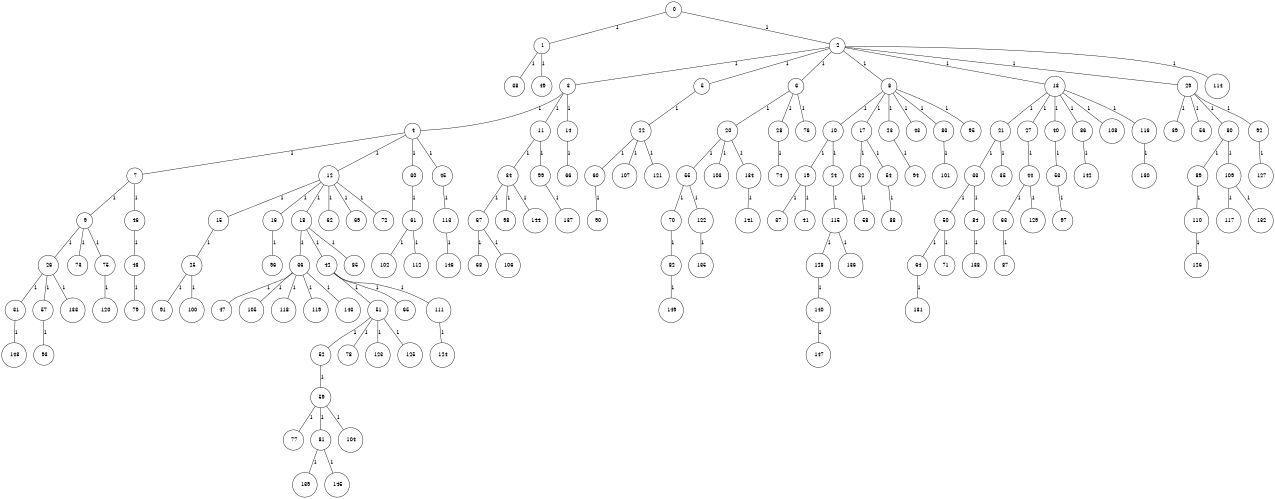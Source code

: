 graph G {
size="8.5,11;"
ratio = "expand;"
fixedsize="true;"
overlap="scale;"
node[shape=circle,width=.12,hight=.12,fontsize=12]
edge[fontsize=12]

0[label=" 0" color=black, pos="1.886177,0.23990544!"];
1[label=" 1" color=black, pos="2.944181,2.3918224!"];
2[label=" 2" color=black, pos="0.46091121,0.43134264!"];
3[label=" 3" color=black, pos="1.8132742,0.063773582!"];
4[label=" 4" color=black, pos="1.9228063,2.359149!"];
5[label=" 5" color=black, pos="1.1379742,0.70676955!"];
6[label=" 6" color=black, pos="1.9672056,1.5790336!"];
7[label=" 7" color=black, pos="2.8272914,2.6940743!"];
8[label=" 8" color=black, pos="2.4590471,0.71805687!"];
9[label=" 9" color=black, pos="0.20375564,1.7712447!"];
10[label=" 10" color=black, pos="2.9426721,0.076448141!"];
11[label=" 11" color=black, pos="0.17025885,0.49698742!"];
12[label=" 12" color=black, pos="2.4384915,0.0089689372!"];
13[label=" 13" color=black, pos="0.41095688,0.32575421!"];
14[label=" 14" color=black, pos="2.8561512,2.8823898!"];
15[label=" 15" color=black, pos="1.7375071,1.396911!"];
16[label=" 16" color=black, pos="2.5104438,0.59978227!"];
17[label=" 17" color=black, pos="1.2248472,1.3788663!"];
18[label=" 18" color=black, pos="1.5736142,2.9234655!"];
19[label=" 19" color=black, pos="0.59553613,1.8369383!"];
20[label=" 20" color=black, pos="1.2765893,2.6104934!"];
21[label=" 21" color=black, pos="2.5616457,2.0657086!"];
22[label=" 22" color=black, pos="2.8410355,0.10123945!"];
23[label=" 23" color=black, pos="1.5245625,0.77509673!"];
24[label=" 24" color=black, pos="1.6131183,2.7492057!"];
25[label=" 25" color=black, pos="1.7459059,2.0054847!"];
26[label=" 26" color=black, pos="2.5833863,2.0633933!"];
27[label=" 27" color=black, pos="2.3494031,1.2129501!"];
28[label=" 28" color=black, pos="1.7462387,2.3135385!"];
29[label=" 29" color=black, pos="2.7596912,0.72568128!"];
30[label=" 30" color=black, pos="0.32734553,1.1792692!"];
31[label=" 31" color=black, pos="0.32507119,2.8869143!"];
32[label=" 32" color=black, pos="1.3292449,1.776155!"];
33[label=" 33" color=black, pos="1.7641919,0.39467102!"];
34[label=" 34" color=black, pos="2.7105899,0.52650075!"];
35[label=" 35" color=black, pos="0.3583958,2.6859853!"];
36[label=" 36" color=black, pos="2.5628944,0.41251892!"];
37[label=" 37" color=black, pos="0.37877088,0.92331225!"];
38[label=" 38" color=black, pos="2.9651209,0.55802444!"];
39[label=" 39" color=black, pos="2.0569474,1.2283816!"];
40[label=" 40" color=black, pos="1.0810587,1.4613431!"];
41[label=" 41" color=black, pos="2.7861763,1.1928289!"];
42[label=" 42" color=black, pos="2.3140784,2.5567592!"];
43[label=" 43" color=black, pos="0.45878055,2.7771087!"];
44[label=" 44" color=black, pos="1.2422683,1.3442606!"];
45[label=" 45" color=black, pos="0.32782783,0.32715556!"];
46[label=" 46" color=black, pos="1.3701543,0.58314087!"];
47[label=" 47" color=black, pos="1.3301187,0.81329392!"];
48[label=" 48" color=black, pos="1.8160591,2.2564281!"];
49[label=" 49" color=black, pos="2.1306511,1.0990017!"];
50[label=" 50" color=black, pos="0.16858664,0.11720372!"];
51[label=" 51" color=black, pos="0.89850539,0.64904219!"];
52[label=" 52" color=black, pos="1.0839401,2.7618128!"];
53[label=" 53" color=black, pos="1.2608757,2.7047166!"];
54[label=" 54" color=black, pos="1.9741484,2.0581316!"];
55[label=" 55" color=black, pos="2.09938,0.71544453!"];
56[label=" 56" color=black, pos="2.1460626,0.51767461!"];
57[label=" 57" color=black, pos="0.4211296,2.7214432!"];
58[label=" 58" color=black, pos="2.2724372,0.21708343!"];
59[label=" 59" color=black, pos="0.73295936,1.3117163!"];
60[label=" 60" color=black, pos="2.8594284,0.22866731!"];
61[label=" 61" color=black, pos="0.16249746,1.7513341!"];
62[label=" 62" color=black, pos="2.2212415,1.4409129!"];
63[label=" 63" color=black, pos="1.6808912,1.2360606!"];
64[label=" 64" color=black, pos="0.12823006,1.1036675!"];
65[label=" 65" color=black, pos="0.37041153,0.1390759!"];
66[label=" 66" color=black, pos="2.6637576,2.8137914!"];
67[label=" 67" color=black, pos="2.222285,0.21361641!"];
68[label=" 68" color=black, pos="2.1990367,2.2020175!"];
69[label=" 69" color=black, pos="2.3756677,1.49818!"];
70[label=" 70" color=black, pos="0.76281721,0.91753059!"];
71[label=" 71" color=black, pos="2.0954504,2.2706622!"];
72[label=" 72" color=black, pos="1.9073264,2.7730401!"];
73[label=" 73" color=black, pos="2.1994404,0.92058669!"];
74[label=" 74" color=black, pos="1.2682754,2.259915!"];
75[label=" 75" color=black, pos="2.8598857,2.5722737!"];
76[label=" 76" color=black, pos="0.91581517,0.42045669!"];
77[label=" 77" color=black, pos="1.7276427,1.888392!"];
78[label=" 78" color=black, pos="1.8577297,0.93416834!"];
79[label=" 79" color=black, pos="2.9595138,2.1768605!"];
80[label=" 80" color=black, pos="0.57916032,0.14457809!"];
81[label=" 81" color=black, pos="0.86201666,0.6417988!"];
82[label=" 82" color=black, pos="2.7995429,2.6208523!"];
83[label=" 83" color=black, pos="0.37524529,1.7183511!"];
84[label=" 84" color=black, pos="1.9674172,1.5825433!"];
85[label=" 85" color=black, pos="1.0574445,0.18551977!"];
86[label=" 86" color=black, pos="1.2768579,0.86835421!"];
87[label=" 87" color=black, pos="2.3245187,1.1032118!"];
88[label=" 88" color=black, pos="2.9951154,1.6822798!"];
89[label=" 89" color=black, pos="2.3129547,1.9874241!"];
90[label=" 90" color=black, pos="2.2257924,1.7719261!"];
91[label=" 91" color=black, pos="0.80140244,0.89209816!"];
92[label=" 92" color=black, pos="0.62908494,1.4638795!"];
93[label=" 93" color=black, pos="1.9455768,0.60170356!"];
94[label=" 94" color=black, pos="2.7690874,0.45880623!"];
95[label=" 95" color=black, pos="0.5152725,0.99728512!"];
96[label=" 96" color=black, pos="0.80980789,0.36751991!"];
97[label=" 97" color=black, pos="2.0036434,0.23526008!"];
98[label=" 98" color=black, pos="0.96322038,2.8304735!"];
99[label=" 99" color=black, pos="2.4974634,2.5334425!"];
100[label=" 100" color=black, pos="1.1972132,0.81307775!"];
101[label=" 101" color=black, pos="2.6467212,0.36522453!"];
102[label=" 102" color=black, pos="1.8848391,1.5094147!"];
103[label=" 103" color=black, pos="0.38604877,0.91049946!"];
104[label=" 104" color=black, pos="2.1862647,2.3186192!"];
105[label=" 105" color=black, pos="0.63296335,1.4193441!"];
106[label=" 106" color=black, pos="1.5610655,2.3608065!"];
107[label=" 107" color=black, pos="0.97238931,2.1850772!"];
108[label=" 108" color=black, pos="2.891571,0.3123924!"];
109[label=" 109" color=black, pos="0.41293626,2.9541008!"];
110[label=" 110" color=black, pos="1.5016477,1.6978869!"];
111[label=" 111" color=black, pos="0.97021545,1.0835531!"];
112[label=" 112" color=black, pos="1.8864058,1.3463884!"];
113[label=" 113" color=black, pos="2.9560517,2.1155528!"];
114[label=" 114" color=black, pos="0.01555005,0.57564603!"];
115[label=" 115" color=black, pos="0.37060837,1.1575418!"];
116[label=" 116" color=black, pos="0.75887819,1.8004715!"];
117[label=" 117" color=black, pos="2.1475512,0.4695898!"];
118[label=" 118" color=black, pos="1.2180879,1.5368953!"];
119[label=" 119" color=black, pos="2.7758631,1.3447836!"];
120[label=" 120" color=black, pos="0.022620836,2.181638!"];
121[label=" 121" color=black, pos="2.4569044,0.49578963!"];
122[label=" 122" color=black, pos="2.7735502,1.4603938!"];
123[label=" 123" color=black, pos="1.8321589,1.4063379!"];
124[label=" 124" color=black, pos="1.0878699,0.76285153!"];
125[label=" 125" color=black, pos="0.96138175,2.88462!"];
126[label=" 126" color=black, pos="1.3999181,1.3677731!"];
127[label=" 127" color=black, pos="1.0419638,0.83805004!"];
128[label=" 128" color=black, pos="1.4037286,0.043257132!"];
129[label=" 129" color=black, pos="0.31687885,0.33308754!"];
130[label=" 130" color=black, pos="2.6104824,0.2345876!"];
131[label=" 131" color=black, pos="0.41141706,1.0336784!"];
132[label=" 132" color=black, pos="1.8477349,2.7347081!"];
133[label=" 133" color=black, pos="0.028971257,1.9885863!"];
134[label=" 134" color=black, pos="1.0408434,1.6046705!"];
135[label=" 135" color=black, pos="2.068916,2.1473918!"];
136[label=" 136" color=black, pos="1.4624085,1.3332778!"];
137[label=" 137" color=black, pos="2.7296957,0.86971644!"];
138[label=" 138" color=black, pos="1.4598467,2.7828195!"];
139[label=" 139" color=black, pos="0.74522952,1.3705507!"];
140[label=" 140" color=black, pos="1.6130278,2.402081!"];
141[label=" 141" color=black, pos="2.7245868,1.0708884!"];
142[label=" 142" color=black, pos="0.74702671,0.84823741!"];
143[label=" 143" color=black, pos="0.11827936,1.2885874!"];
144[label=" 144" color=black, pos="1.1862782,2.3599753!"];
145[label=" 145" color=black, pos="1.2882305,2.2561521!"];
146[label=" 146" color=black, pos="1.3339958,2.6193409!"];
147[label=" 147" color=black, pos="0.85546944,2.6721897!"];
148[label=" 148" color=black, pos="1.0951504,2.1104963!"];
149[label=" 149" color=black, pos="0.46493803,1.5851674!"];
0--1[label="1"]
0--2[label="1"]
1--38[label="1"]
1--49[label="1"]
2--3[label="1"]
2--5[label="1"]
2--6[label="1"]
2--8[label="1"]
2--13[label="1"]
2--29[label="1"]
2--114[label="1"]
3--4[label="1"]
3--11[label="1"]
3--14[label="1"]
4--7[label="1"]
4--12[label="1"]
4--30[label="1"]
4--45[label="1"]
5--22[label="1"]
6--20[label="1"]
6--28[label="1"]
6--76[label="1"]
7--9[label="1"]
7--46[label="1"]
8--10[label="1"]
8--17[label="1"]
8--23[label="1"]
8--43[label="1"]
8--83[label="1"]
8--95[label="1"]
9--26[label="1"]
9--73[label="1"]
9--75[label="1"]
10--19[label="1"]
10--24[label="1"]
11--34[label="1"]
11--99[label="1"]
12--15[label="1"]
12--16[label="1"]
12--18[label="1"]
12--62[label="1"]
12--69[label="1"]
12--72[label="1"]
13--21[label="1"]
13--27[label="1"]
13--40[label="1"]
13--86[label="1"]
13--108[label="1"]
13--116[label="1"]
14--66[label="1"]
15--25[label="1"]
16--96[label="1"]
17--32[label="1"]
17--54[label="1"]
18--36[label="1"]
18--42[label="1"]
18--85[label="1"]
19--37[label="1"]
19--41[label="1"]
20--55[label="1"]
20--103[label="1"]
20--134[label="1"]
21--33[label="1"]
21--35[label="1"]
22--60[label="1"]
22--107[label="1"]
22--121[label="1"]
23--94[label="1"]
24--115[label="1"]
25--91[label="1"]
25--100[label="1"]
26--31[label="1"]
26--57[label="1"]
26--133[label="1"]
27--44[label="1"]
28--74[label="1"]
29--39[label="1"]
29--56[label="1"]
29--80[label="1"]
29--92[label="1"]
30--61[label="1"]
31--148[label="1"]
32--58[label="1"]
33--50[label="1"]
33--84[label="1"]
34--67[label="1"]
34--98[label="1"]
34--144[label="1"]
36--47[label="1"]
36--105[label="1"]
36--118[label="1"]
36--119[label="1"]
36--143[label="1"]
40--53[label="1"]
42--51[label="1"]
42--65[label="1"]
42--111[label="1"]
44--63[label="1"]
44--129[label="1"]
45--113[label="1"]
46--48[label="1"]
48--79[label="1"]
50--64[label="1"]
50--71[label="1"]
51--52[label="1"]
51--78[label="1"]
51--123[label="1"]
51--125[label="1"]
52--59[label="1"]
53--97[label="1"]
54--88[label="1"]
55--70[label="1"]
55--122[label="1"]
57--93[label="1"]
59--77[label="1"]
59--81[label="1"]
59--104[label="1"]
60--90[label="1"]
61--102[label="1"]
61--112[label="1"]
63--87[label="1"]
64--131[label="1"]
67--68[label="1"]
67--106[label="1"]
70--82[label="1"]
75--120[label="1"]
80--89[label="1"]
80--109[label="1"]
81--139[label="1"]
81--145[label="1"]
82--149[label="1"]
83--101[label="1"]
84--138[label="1"]
86--142[label="1"]
89--110[label="1"]
92--127[label="1"]
99--137[label="1"]
109--117[label="1"]
109--132[label="1"]
110--126[label="1"]
111--124[label="1"]
113--146[label="1"]
115--128[label="1"]
115--136[label="1"]
116--130[label="1"]
122--135[label="1"]
128--140[label="1"]
134--141[label="1"]
140--147[label="1"]

}
